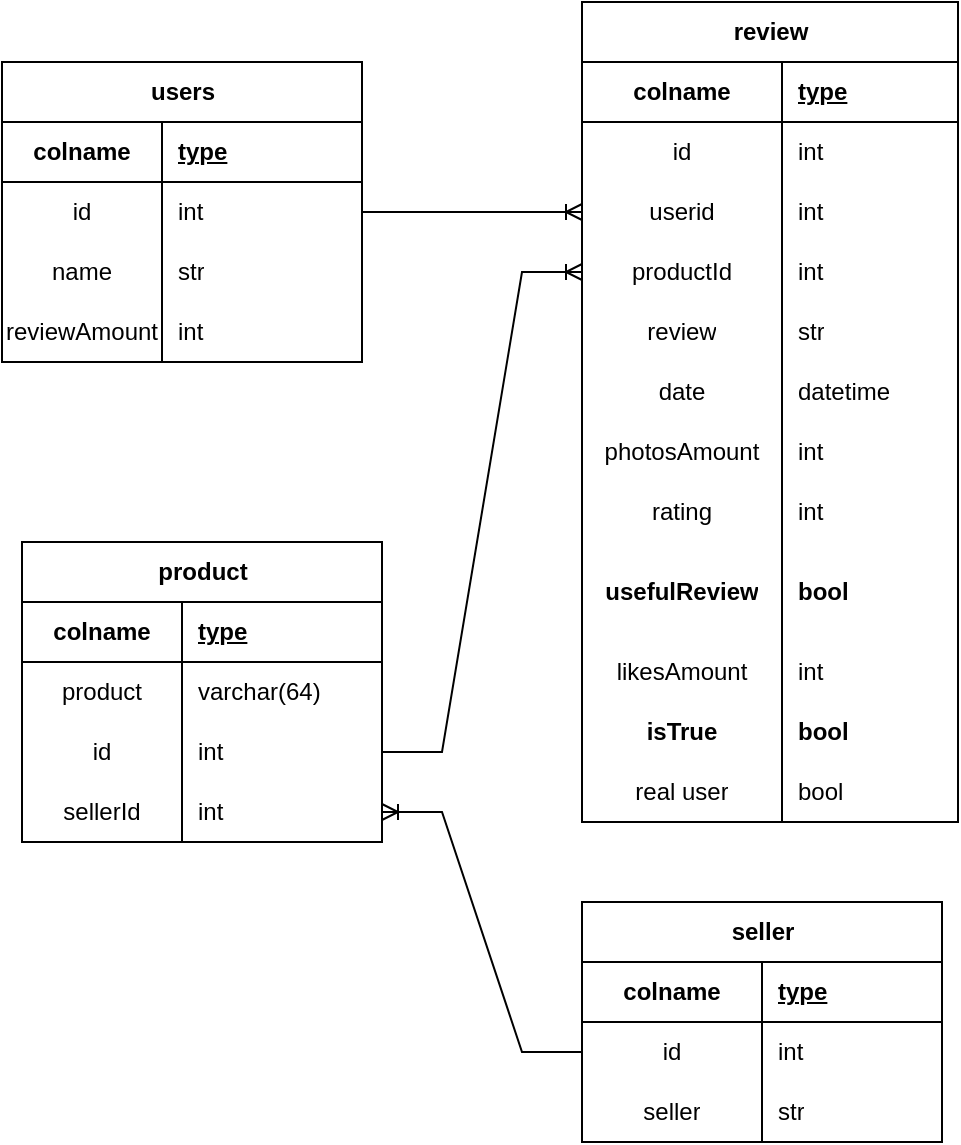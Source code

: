 <mxfile version="21.0.6" type="device"><diagram name="Страница 1" id="XPbaBhnAuVUrWKlX7VXu"><mxGraphModel dx="676" dy="987" grid="1" gridSize="10" guides="1" tooltips="1" connect="1" arrows="1" fold="1" page="1" pageScale="1" pageWidth="827" pageHeight="1169" math="0" shadow="0"><root><mxCell id="0"/><mxCell id="1" parent="0"/><mxCell id="xyvnJL3-D7Kw4C4_YVCi-1" value="review" style="shape=table;startSize=30;container=1;collapsible=1;childLayout=tableLayout;fixedRows=1;rowLines=0;fontStyle=1;align=center;resizeLast=1;html=1;" parent="1" vertex="1"><mxGeometry x="340" y="240" width="188" height="410" as="geometry"/></mxCell><mxCell id="xyvnJL3-D7Kw4C4_YVCi-2" value="" style="shape=tableRow;horizontal=0;startSize=0;swimlaneHead=0;swimlaneBody=0;fillColor=none;collapsible=0;dropTarget=0;points=[[0,0.5],[1,0.5]];portConstraint=eastwest;top=0;left=0;right=0;bottom=1;" parent="xyvnJL3-D7Kw4C4_YVCi-1" vertex="1"><mxGeometry y="30" width="188" height="30" as="geometry"/></mxCell><mxCell id="xyvnJL3-D7Kw4C4_YVCi-3" value="colname" style="shape=partialRectangle;connectable=0;fillColor=none;top=0;left=0;bottom=0;right=0;fontStyle=1;overflow=hidden;whiteSpace=wrap;html=1;" parent="xyvnJL3-D7Kw4C4_YVCi-2" vertex="1"><mxGeometry width="100" height="30" as="geometry"><mxRectangle width="100" height="30" as="alternateBounds"/></mxGeometry></mxCell><mxCell id="xyvnJL3-D7Kw4C4_YVCi-4" value="type" style="shape=partialRectangle;connectable=0;fillColor=none;top=0;left=0;bottom=0;right=0;align=left;spacingLeft=6;fontStyle=5;overflow=hidden;whiteSpace=wrap;html=1;" parent="xyvnJL3-D7Kw4C4_YVCi-2" vertex="1"><mxGeometry x="100" width="88" height="30" as="geometry"><mxRectangle width="88" height="30" as="alternateBounds"/></mxGeometry></mxCell><mxCell id="xyvnJL3-D7Kw4C4_YVCi-5" value="" style="shape=tableRow;horizontal=0;startSize=0;swimlaneHead=0;swimlaneBody=0;fillColor=none;collapsible=0;dropTarget=0;points=[[0,0.5],[1,0.5]];portConstraint=eastwest;top=0;left=0;right=0;bottom=0;" parent="xyvnJL3-D7Kw4C4_YVCi-1" vertex="1"><mxGeometry y="60" width="188" height="30" as="geometry"/></mxCell><mxCell id="xyvnJL3-D7Kw4C4_YVCi-6" value="id&lt;br&gt;" style="shape=partialRectangle;connectable=0;fillColor=none;top=0;left=0;bottom=0;right=0;editable=1;overflow=hidden;whiteSpace=wrap;html=1;" parent="xyvnJL3-D7Kw4C4_YVCi-5" vertex="1"><mxGeometry width="100" height="30" as="geometry"><mxRectangle width="100" height="30" as="alternateBounds"/></mxGeometry></mxCell><mxCell id="xyvnJL3-D7Kw4C4_YVCi-7" value="int" style="shape=partialRectangle;connectable=0;fillColor=none;top=0;left=0;bottom=0;right=0;align=left;spacingLeft=6;overflow=hidden;whiteSpace=wrap;html=1;" parent="xyvnJL3-D7Kw4C4_YVCi-5" vertex="1"><mxGeometry x="100" width="88" height="30" as="geometry"><mxRectangle width="88" height="30" as="alternateBounds"/></mxGeometry></mxCell><mxCell id="xyvnJL3-D7Kw4C4_YVCi-8" value="" style="shape=tableRow;horizontal=0;startSize=0;swimlaneHead=0;swimlaneBody=0;fillColor=none;collapsible=0;dropTarget=0;points=[[0,0.5],[1,0.5]];portConstraint=eastwest;top=0;left=0;right=0;bottom=0;" parent="xyvnJL3-D7Kw4C4_YVCi-1" vertex="1"><mxGeometry y="90" width="188" height="30" as="geometry"/></mxCell><mxCell id="xyvnJL3-D7Kw4C4_YVCi-9" value="userid" style="shape=partialRectangle;connectable=0;fillColor=none;top=0;left=0;bottom=0;right=0;editable=1;overflow=hidden;whiteSpace=wrap;html=1;" parent="xyvnJL3-D7Kw4C4_YVCi-8" vertex="1"><mxGeometry width="100" height="30" as="geometry"><mxRectangle width="100" height="30" as="alternateBounds"/></mxGeometry></mxCell><mxCell id="xyvnJL3-D7Kw4C4_YVCi-10" value="int" style="shape=partialRectangle;connectable=0;fillColor=none;top=0;left=0;bottom=0;right=0;align=left;spacingLeft=6;overflow=hidden;whiteSpace=wrap;html=1;" parent="xyvnJL3-D7Kw4C4_YVCi-8" vertex="1"><mxGeometry x="100" width="88" height="30" as="geometry"><mxRectangle width="88" height="30" as="alternateBounds"/></mxGeometry></mxCell><mxCell id="xyvnJL3-D7Kw4C4_YVCi-11" value="" style="shape=tableRow;horizontal=0;startSize=0;swimlaneHead=0;swimlaneBody=0;fillColor=none;collapsible=0;dropTarget=0;points=[[0,0.5],[1,0.5]];portConstraint=eastwest;top=0;left=0;right=0;bottom=0;" parent="xyvnJL3-D7Kw4C4_YVCi-1" vertex="1"><mxGeometry y="120" width="188" height="30" as="geometry"/></mxCell><mxCell id="xyvnJL3-D7Kw4C4_YVCi-12" value="productId" style="shape=partialRectangle;connectable=0;fillColor=none;top=0;left=0;bottom=0;right=0;editable=1;overflow=hidden;whiteSpace=wrap;html=1;" parent="xyvnJL3-D7Kw4C4_YVCi-11" vertex="1"><mxGeometry width="100" height="30" as="geometry"><mxRectangle width="100" height="30" as="alternateBounds"/></mxGeometry></mxCell><mxCell id="xyvnJL3-D7Kw4C4_YVCi-13" value="int" style="shape=partialRectangle;connectable=0;fillColor=none;top=0;left=0;bottom=0;right=0;align=left;spacingLeft=6;overflow=hidden;whiteSpace=wrap;html=1;" parent="xyvnJL3-D7Kw4C4_YVCi-11" vertex="1"><mxGeometry x="100" width="88" height="30" as="geometry"><mxRectangle width="88" height="30" as="alternateBounds"/></mxGeometry></mxCell><mxCell id="xyvnJL3-D7Kw4C4_YVCi-16" style="shape=tableRow;horizontal=0;startSize=0;swimlaneHead=0;swimlaneBody=0;fillColor=none;collapsible=0;dropTarget=0;points=[[0,0.5],[1,0.5]];portConstraint=eastwest;top=0;left=0;right=0;bottom=0;" parent="xyvnJL3-D7Kw4C4_YVCi-1" vertex="1"><mxGeometry y="150" width="188" height="30" as="geometry"/></mxCell><mxCell id="xyvnJL3-D7Kw4C4_YVCi-17" value="review" style="shape=partialRectangle;connectable=0;fillColor=none;top=0;left=0;bottom=0;right=0;editable=1;overflow=hidden;whiteSpace=wrap;html=1;" parent="xyvnJL3-D7Kw4C4_YVCi-16" vertex="1"><mxGeometry width="100" height="30" as="geometry"><mxRectangle width="100" height="30" as="alternateBounds"/></mxGeometry></mxCell><mxCell id="xyvnJL3-D7Kw4C4_YVCi-18" value="str" style="shape=partialRectangle;connectable=0;fillColor=none;top=0;left=0;bottom=0;right=0;align=left;spacingLeft=6;overflow=hidden;whiteSpace=wrap;html=1;" parent="xyvnJL3-D7Kw4C4_YVCi-16" vertex="1"><mxGeometry x="100" width="88" height="30" as="geometry"><mxRectangle width="88" height="30" as="alternateBounds"/></mxGeometry></mxCell><mxCell id="xyvnJL3-D7Kw4C4_YVCi-19" style="shape=tableRow;horizontal=0;startSize=0;swimlaneHead=0;swimlaneBody=0;fillColor=none;collapsible=0;dropTarget=0;points=[[0,0.5],[1,0.5]];portConstraint=eastwest;top=0;left=0;right=0;bottom=0;" parent="xyvnJL3-D7Kw4C4_YVCi-1" vertex="1"><mxGeometry y="180" width="188" height="30" as="geometry"/></mxCell><mxCell id="xyvnJL3-D7Kw4C4_YVCi-20" value="date" style="shape=partialRectangle;connectable=0;fillColor=none;top=0;left=0;bottom=0;right=0;editable=1;overflow=hidden;whiteSpace=wrap;html=1;" parent="xyvnJL3-D7Kw4C4_YVCi-19" vertex="1"><mxGeometry width="100" height="30" as="geometry"><mxRectangle width="100" height="30" as="alternateBounds"/></mxGeometry></mxCell><mxCell id="xyvnJL3-D7Kw4C4_YVCi-21" value="datetime" style="shape=partialRectangle;connectable=0;fillColor=none;top=0;left=0;bottom=0;right=0;align=left;spacingLeft=6;overflow=hidden;whiteSpace=wrap;html=1;" parent="xyvnJL3-D7Kw4C4_YVCi-19" vertex="1"><mxGeometry x="100" width="88" height="30" as="geometry"><mxRectangle width="88" height="30" as="alternateBounds"/></mxGeometry></mxCell><mxCell id="xyvnJL3-D7Kw4C4_YVCi-22" style="shape=tableRow;horizontal=0;startSize=0;swimlaneHead=0;swimlaneBody=0;fillColor=none;collapsible=0;dropTarget=0;points=[[0,0.5],[1,0.5]];portConstraint=eastwest;top=0;left=0;right=0;bottom=0;" parent="xyvnJL3-D7Kw4C4_YVCi-1" vertex="1"><mxGeometry y="210" width="188" height="30" as="geometry"/></mxCell><mxCell id="xyvnJL3-D7Kw4C4_YVCi-23" value="photosAmount" style="shape=partialRectangle;connectable=0;fillColor=none;top=0;left=0;bottom=0;right=0;editable=1;overflow=hidden;whiteSpace=wrap;html=1;" parent="xyvnJL3-D7Kw4C4_YVCi-22" vertex="1"><mxGeometry width="100" height="30" as="geometry"><mxRectangle width="100" height="30" as="alternateBounds"/></mxGeometry></mxCell><mxCell id="xyvnJL3-D7Kw4C4_YVCi-24" value="int" style="shape=partialRectangle;connectable=0;fillColor=none;top=0;left=0;bottom=0;right=0;align=left;spacingLeft=6;overflow=hidden;whiteSpace=wrap;html=1;" parent="xyvnJL3-D7Kw4C4_YVCi-22" vertex="1"><mxGeometry x="100" width="88" height="30" as="geometry"><mxRectangle width="88" height="30" as="alternateBounds"/></mxGeometry></mxCell><mxCell id="xyvnJL3-D7Kw4C4_YVCi-25" style="shape=tableRow;horizontal=0;startSize=0;swimlaneHead=0;swimlaneBody=0;fillColor=none;collapsible=0;dropTarget=0;points=[[0,0.5],[1,0.5]];portConstraint=eastwest;top=0;left=0;right=0;bottom=0;" parent="xyvnJL3-D7Kw4C4_YVCi-1" vertex="1"><mxGeometry y="240" width="188" height="30" as="geometry"/></mxCell><mxCell id="xyvnJL3-D7Kw4C4_YVCi-26" value="rating" style="shape=partialRectangle;connectable=0;fillColor=none;top=0;left=0;bottom=0;right=0;editable=1;overflow=hidden;whiteSpace=wrap;html=1;" parent="xyvnJL3-D7Kw4C4_YVCi-25" vertex="1"><mxGeometry width="100" height="30" as="geometry"><mxRectangle width="100" height="30" as="alternateBounds"/></mxGeometry></mxCell><mxCell id="xyvnJL3-D7Kw4C4_YVCi-27" value="int" style="shape=partialRectangle;connectable=0;fillColor=none;top=0;left=0;bottom=0;right=0;align=left;spacingLeft=6;overflow=hidden;whiteSpace=wrap;html=1;" parent="xyvnJL3-D7Kw4C4_YVCi-25" vertex="1"><mxGeometry x="100" width="88" height="30" as="geometry"><mxRectangle width="88" height="30" as="alternateBounds"/></mxGeometry></mxCell><mxCell id="xyvnJL3-D7Kw4C4_YVCi-28" style="shape=tableRow;horizontal=0;startSize=0;swimlaneHead=0;swimlaneBody=0;fillColor=none;collapsible=0;dropTarget=0;points=[[0,0.5],[1,0.5]];portConstraint=eastwest;top=0;left=0;right=0;bottom=0;" parent="xyvnJL3-D7Kw4C4_YVCi-1" vertex="1"><mxGeometry y="270" width="188" height="50" as="geometry"/></mxCell><mxCell id="xyvnJL3-D7Kw4C4_YVCi-29" value="usefulReview" style="shape=partialRectangle;connectable=0;fillColor=none;top=0;left=0;bottom=0;right=0;editable=1;overflow=hidden;whiteSpace=wrap;html=1;fontStyle=1" parent="xyvnJL3-D7Kw4C4_YVCi-28" vertex="1"><mxGeometry width="100" height="50" as="geometry"><mxRectangle width="100" height="50" as="alternateBounds"/></mxGeometry></mxCell><mxCell id="xyvnJL3-D7Kw4C4_YVCi-30" value="bool" style="shape=partialRectangle;connectable=0;fillColor=none;top=0;left=0;bottom=0;right=0;align=left;spacingLeft=6;overflow=hidden;whiteSpace=wrap;html=1;fontStyle=1" parent="xyvnJL3-D7Kw4C4_YVCi-28" vertex="1"><mxGeometry x="100" width="88" height="50" as="geometry"><mxRectangle width="88" height="50" as="alternateBounds"/></mxGeometry></mxCell><mxCell id="UaXsY8zWsmMnZ6u7pwls-1" style="shape=tableRow;horizontal=0;startSize=0;swimlaneHead=0;swimlaneBody=0;fillColor=none;collapsible=0;dropTarget=0;points=[[0,0.5],[1,0.5]];portConstraint=eastwest;top=0;left=0;right=0;bottom=0;" parent="xyvnJL3-D7Kw4C4_YVCi-1" vertex="1"><mxGeometry y="320" width="188" height="30" as="geometry"/></mxCell><mxCell id="UaXsY8zWsmMnZ6u7pwls-2" value="likesAmount&#9;" style="shape=partialRectangle;connectable=0;fillColor=none;top=0;left=0;bottom=0;right=0;editable=1;overflow=hidden;whiteSpace=wrap;html=1;" parent="UaXsY8zWsmMnZ6u7pwls-1" vertex="1"><mxGeometry width="100" height="30" as="geometry"><mxRectangle width="100" height="30" as="alternateBounds"/></mxGeometry></mxCell><mxCell id="UaXsY8zWsmMnZ6u7pwls-3" value="int" style="shape=partialRectangle;connectable=0;fillColor=none;top=0;left=0;bottom=0;right=0;align=left;spacingLeft=6;overflow=hidden;whiteSpace=wrap;html=1;" parent="UaXsY8zWsmMnZ6u7pwls-1" vertex="1"><mxGeometry x="100" width="88" height="30" as="geometry"><mxRectangle width="88" height="30" as="alternateBounds"/></mxGeometry></mxCell><mxCell id="UaXsY8zWsmMnZ6u7pwls-4" style="shape=tableRow;horizontal=0;startSize=0;swimlaneHead=0;swimlaneBody=0;fillColor=none;collapsible=0;dropTarget=0;points=[[0,0.5],[1,0.5]];portConstraint=eastwest;top=0;left=0;right=0;bottom=0;" parent="xyvnJL3-D7Kw4C4_YVCi-1" vertex="1"><mxGeometry y="350" width="188" height="30" as="geometry"/></mxCell><mxCell id="UaXsY8zWsmMnZ6u7pwls-5" value="isTrue" style="shape=partialRectangle;connectable=0;fillColor=none;top=0;left=0;bottom=0;right=0;editable=1;overflow=hidden;whiteSpace=wrap;html=1;fontStyle=1" parent="UaXsY8zWsmMnZ6u7pwls-4" vertex="1"><mxGeometry width="100" height="30" as="geometry"><mxRectangle width="100" height="30" as="alternateBounds"/></mxGeometry></mxCell><mxCell id="UaXsY8zWsmMnZ6u7pwls-6" value="bool" style="shape=partialRectangle;connectable=0;fillColor=none;top=0;left=0;bottom=0;right=0;align=left;spacingLeft=6;overflow=hidden;whiteSpace=wrap;html=1;fontStyle=1" parent="UaXsY8zWsmMnZ6u7pwls-4" vertex="1"><mxGeometry x="100" width="88" height="30" as="geometry"><mxRectangle width="88" height="30" as="alternateBounds"/></mxGeometry></mxCell><mxCell id="UaXsY8zWsmMnZ6u7pwls-43" style="shape=tableRow;horizontal=0;startSize=0;swimlaneHead=0;swimlaneBody=0;fillColor=none;collapsible=0;dropTarget=0;points=[[0,0.5],[1,0.5]];portConstraint=eastwest;top=0;left=0;right=0;bottom=0;" parent="xyvnJL3-D7Kw4C4_YVCi-1" vertex="1"><mxGeometry y="380" width="188" height="30" as="geometry"/></mxCell><mxCell id="UaXsY8zWsmMnZ6u7pwls-44" value="&lt;span style=&quot;font-weight: 400;&quot;&gt;real user&lt;/span&gt;" style="shape=partialRectangle;connectable=0;fillColor=none;top=0;left=0;bottom=0;right=0;editable=1;overflow=hidden;whiteSpace=wrap;html=1;fontStyle=1" parent="UaXsY8zWsmMnZ6u7pwls-43" vertex="1"><mxGeometry width="100" height="30" as="geometry"><mxRectangle width="100" height="30" as="alternateBounds"/></mxGeometry></mxCell><mxCell id="UaXsY8zWsmMnZ6u7pwls-45" value="&lt;span style=&quot;font-weight: normal;&quot;&gt;bool&lt;/span&gt;" style="shape=partialRectangle;connectable=0;fillColor=none;top=0;left=0;bottom=0;right=0;align=left;spacingLeft=6;overflow=hidden;whiteSpace=wrap;html=1;fontStyle=1" parent="UaXsY8zWsmMnZ6u7pwls-43" vertex="1"><mxGeometry x="100" width="88" height="30" as="geometry"><mxRectangle width="88" height="30" as="alternateBounds"/></mxGeometry></mxCell><mxCell id="xyvnJL3-D7Kw4C4_YVCi-31" value="users" style="shape=table;startSize=30;container=1;collapsible=1;childLayout=tableLayout;fixedRows=1;rowLines=0;fontStyle=1;align=center;resizeLast=1;html=1;" parent="1" vertex="1"><mxGeometry x="50" y="270" width="180" height="150" as="geometry"/></mxCell><mxCell id="xyvnJL3-D7Kw4C4_YVCi-32" value="" style="shape=tableRow;horizontal=0;startSize=0;swimlaneHead=0;swimlaneBody=0;fillColor=none;collapsible=0;dropTarget=0;points=[[0,0.5],[1,0.5]];portConstraint=eastwest;top=0;left=0;right=0;bottom=1;" parent="xyvnJL3-D7Kw4C4_YVCi-31" vertex="1"><mxGeometry y="30" width="180" height="30" as="geometry"/></mxCell><mxCell id="xyvnJL3-D7Kw4C4_YVCi-33" value="colname" style="shape=partialRectangle;connectable=0;fillColor=none;top=0;left=0;bottom=0;right=0;fontStyle=1;overflow=hidden;whiteSpace=wrap;html=1;" parent="xyvnJL3-D7Kw4C4_YVCi-32" vertex="1"><mxGeometry width="80" height="30" as="geometry"><mxRectangle width="80" height="30" as="alternateBounds"/></mxGeometry></mxCell><mxCell id="xyvnJL3-D7Kw4C4_YVCi-34" value="type" style="shape=partialRectangle;connectable=0;fillColor=none;top=0;left=0;bottom=0;right=0;align=left;spacingLeft=6;fontStyle=5;overflow=hidden;whiteSpace=wrap;html=1;" parent="xyvnJL3-D7Kw4C4_YVCi-32" vertex="1"><mxGeometry x="80" width="100" height="30" as="geometry"><mxRectangle width="100" height="30" as="alternateBounds"/></mxGeometry></mxCell><mxCell id="xyvnJL3-D7Kw4C4_YVCi-35" value="" style="shape=tableRow;horizontal=0;startSize=0;swimlaneHead=0;swimlaneBody=0;fillColor=none;collapsible=0;dropTarget=0;points=[[0,0.5],[1,0.5]];portConstraint=eastwest;top=0;left=0;right=0;bottom=0;" parent="xyvnJL3-D7Kw4C4_YVCi-31" vertex="1"><mxGeometry y="60" width="180" height="30" as="geometry"/></mxCell><mxCell id="xyvnJL3-D7Kw4C4_YVCi-36" value="id&lt;br&gt;" style="shape=partialRectangle;connectable=0;fillColor=none;top=0;left=0;bottom=0;right=0;editable=1;overflow=hidden;whiteSpace=wrap;html=1;" parent="xyvnJL3-D7Kw4C4_YVCi-35" vertex="1"><mxGeometry width="80" height="30" as="geometry"><mxRectangle width="80" height="30" as="alternateBounds"/></mxGeometry></mxCell><mxCell id="xyvnJL3-D7Kw4C4_YVCi-37" value="int" style="shape=partialRectangle;connectable=0;fillColor=none;top=0;left=0;bottom=0;right=0;align=left;spacingLeft=6;overflow=hidden;whiteSpace=wrap;html=1;" parent="xyvnJL3-D7Kw4C4_YVCi-35" vertex="1"><mxGeometry x="80" width="100" height="30" as="geometry"><mxRectangle width="100" height="30" as="alternateBounds"/></mxGeometry></mxCell><mxCell id="xyvnJL3-D7Kw4C4_YVCi-41" value="" style="shape=tableRow;horizontal=0;startSize=0;swimlaneHead=0;swimlaneBody=0;fillColor=none;collapsible=0;dropTarget=0;points=[[0,0.5],[1,0.5]];portConstraint=eastwest;top=0;left=0;right=0;bottom=0;" parent="xyvnJL3-D7Kw4C4_YVCi-31" vertex="1"><mxGeometry y="90" width="180" height="30" as="geometry"/></mxCell><mxCell id="xyvnJL3-D7Kw4C4_YVCi-42" value="name" style="shape=partialRectangle;connectable=0;fillColor=none;top=0;left=0;bottom=0;right=0;editable=1;overflow=hidden;whiteSpace=wrap;html=1;" parent="xyvnJL3-D7Kw4C4_YVCi-41" vertex="1"><mxGeometry width="80" height="30" as="geometry"><mxRectangle width="80" height="30" as="alternateBounds"/></mxGeometry></mxCell><mxCell id="xyvnJL3-D7Kw4C4_YVCi-43" value="str" style="shape=partialRectangle;connectable=0;fillColor=none;top=0;left=0;bottom=0;right=0;align=left;spacingLeft=6;overflow=hidden;whiteSpace=wrap;html=1;" parent="xyvnJL3-D7Kw4C4_YVCi-41" vertex="1"><mxGeometry x="80" width="100" height="30" as="geometry"><mxRectangle width="100" height="30" as="alternateBounds"/></mxGeometry></mxCell><mxCell id="xyvnJL3-D7Kw4C4_YVCi-44" style="shape=tableRow;horizontal=0;startSize=0;swimlaneHead=0;swimlaneBody=0;fillColor=none;collapsible=0;dropTarget=0;points=[[0,0.5],[1,0.5]];portConstraint=eastwest;top=0;left=0;right=0;bottom=0;" parent="xyvnJL3-D7Kw4C4_YVCi-31" vertex="1"><mxGeometry y="120" width="180" height="30" as="geometry"/></mxCell><mxCell id="xyvnJL3-D7Kw4C4_YVCi-45" value="reviewAmount" style="shape=partialRectangle;connectable=0;fillColor=none;top=0;left=0;bottom=0;right=0;editable=1;overflow=hidden;whiteSpace=wrap;html=1;" parent="xyvnJL3-D7Kw4C4_YVCi-44" vertex="1"><mxGeometry width="80" height="30" as="geometry"><mxRectangle width="80" height="30" as="alternateBounds"/></mxGeometry></mxCell><mxCell id="xyvnJL3-D7Kw4C4_YVCi-46" value="int" style="shape=partialRectangle;connectable=0;fillColor=none;top=0;left=0;bottom=0;right=0;align=left;spacingLeft=6;overflow=hidden;whiteSpace=wrap;html=1;" parent="xyvnJL3-D7Kw4C4_YVCi-44" vertex="1"><mxGeometry x="80" width="100" height="30" as="geometry"><mxRectangle width="100" height="30" as="alternateBounds"/></mxGeometry></mxCell><mxCell id="xyvnJL3-D7Kw4C4_YVCi-59" value="" style="edgeStyle=entityRelationEdgeStyle;fontSize=12;html=1;endArrow=ERoneToMany;rounded=0;entryX=0;entryY=0.5;entryDx=0;entryDy=0;" parent="1" source="xyvnJL3-D7Kw4C4_YVCi-35" target="xyvnJL3-D7Kw4C4_YVCi-8" edge="1"><mxGeometry width="100" height="100" relative="1" as="geometry"><mxPoint x="520" y="580" as="sourcePoint"/><mxPoint x="640" y="620" as="targetPoint"/></mxGeometry></mxCell><mxCell id="UaXsY8zWsmMnZ6u7pwls-7" value="seller" style="shape=table;startSize=30;container=1;collapsible=1;childLayout=tableLayout;fixedRows=1;rowLines=0;fontStyle=1;align=center;resizeLast=1;html=1;" parent="1" vertex="1"><mxGeometry x="340" y="690" width="180" height="120" as="geometry"/></mxCell><mxCell id="UaXsY8zWsmMnZ6u7pwls-8" value="" style="shape=tableRow;horizontal=0;startSize=0;swimlaneHead=0;swimlaneBody=0;fillColor=none;collapsible=0;dropTarget=0;points=[[0,0.5],[1,0.5]];portConstraint=eastwest;top=0;left=0;right=0;bottom=1;" parent="UaXsY8zWsmMnZ6u7pwls-7" vertex="1"><mxGeometry y="30" width="180" height="30" as="geometry"/></mxCell><mxCell id="UaXsY8zWsmMnZ6u7pwls-9" value="colname" style="shape=partialRectangle;connectable=0;fillColor=none;top=0;left=0;bottom=0;right=0;fontStyle=1;overflow=hidden;whiteSpace=wrap;html=1;" parent="UaXsY8zWsmMnZ6u7pwls-8" vertex="1"><mxGeometry width="90" height="30" as="geometry"><mxRectangle width="90" height="30" as="alternateBounds"/></mxGeometry></mxCell><mxCell id="UaXsY8zWsmMnZ6u7pwls-10" value="type" style="shape=partialRectangle;connectable=0;fillColor=none;top=0;left=0;bottom=0;right=0;align=left;spacingLeft=6;fontStyle=5;overflow=hidden;whiteSpace=wrap;html=1;" parent="UaXsY8zWsmMnZ6u7pwls-8" vertex="1"><mxGeometry x="90" width="90" height="30" as="geometry"><mxRectangle width="90" height="30" as="alternateBounds"/></mxGeometry></mxCell><mxCell id="UaXsY8zWsmMnZ6u7pwls-11" value="" style="shape=tableRow;horizontal=0;startSize=0;swimlaneHead=0;swimlaneBody=0;fillColor=none;collapsible=0;dropTarget=0;points=[[0,0.5],[1,0.5]];portConstraint=eastwest;top=0;left=0;right=0;bottom=0;" parent="UaXsY8zWsmMnZ6u7pwls-7" vertex="1"><mxGeometry y="60" width="180" height="30" as="geometry"/></mxCell><mxCell id="UaXsY8zWsmMnZ6u7pwls-12" value="id" style="shape=partialRectangle;connectable=0;fillColor=none;top=0;left=0;bottom=0;right=0;editable=1;overflow=hidden;whiteSpace=wrap;html=1;" parent="UaXsY8zWsmMnZ6u7pwls-11" vertex="1"><mxGeometry width="90" height="30" as="geometry"><mxRectangle width="90" height="30" as="alternateBounds"/></mxGeometry></mxCell><mxCell id="UaXsY8zWsmMnZ6u7pwls-13" value="int" style="shape=partialRectangle;connectable=0;fillColor=none;top=0;left=0;bottom=0;right=0;align=left;spacingLeft=6;overflow=hidden;whiteSpace=wrap;html=1;" parent="UaXsY8zWsmMnZ6u7pwls-11" vertex="1"><mxGeometry x="90" width="90" height="30" as="geometry"><mxRectangle width="90" height="30" as="alternateBounds"/></mxGeometry></mxCell><mxCell id="UaXsY8zWsmMnZ6u7pwls-14" value="" style="shape=tableRow;horizontal=0;startSize=0;swimlaneHead=0;swimlaneBody=0;fillColor=none;collapsible=0;dropTarget=0;points=[[0,0.5],[1,0.5]];portConstraint=eastwest;top=0;left=0;right=0;bottom=0;" parent="UaXsY8zWsmMnZ6u7pwls-7" vertex="1"><mxGeometry y="90" width="180" height="30" as="geometry"/></mxCell><mxCell id="UaXsY8zWsmMnZ6u7pwls-15" value="seller" style="shape=partialRectangle;connectable=0;fillColor=none;top=0;left=0;bottom=0;right=0;editable=1;overflow=hidden;whiteSpace=wrap;html=1;" parent="UaXsY8zWsmMnZ6u7pwls-14" vertex="1"><mxGeometry width="90" height="30" as="geometry"><mxRectangle width="90" height="30" as="alternateBounds"/></mxGeometry></mxCell><mxCell id="UaXsY8zWsmMnZ6u7pwls-16" value="str" style="shape=partialRectangle;connectable=0;fillColor=none;top=0;left=0;bottom=0;right=0;align=left;spacingLeft=6;overflow=hidden;whiteSpace=wrap;html=1;" parent="UaXsY8zWsmMnZ6u7pwls-14" vertex="1"><mxGeometry x="90" width="90" height="30" as="geometry"><mxRectangle width="90" height="30" as="alternateBounds"/></mxGeometry></mxCell><mxCell id="UaXsY8zWsmMnZ6u7pwls-20" value="" style="edgeStyle=entityRelationEdgeStyle;fontSize=12;html=1;endArrow=ERoneToMany;rounded=0;exitX=0;exitY=0.5;exitDx=0;exitDy=0;entryX=1;entryY=0.5;entryDx=0;entryDy=0;" parent="1" source="UaXsY8zWsmMnZ6u7pwls-11" target="UaXsY8zWsmMnZ6u7pwls-37" edge="1"><mxGeometry width="100" height="100" relative="1" as="geometry"><mxPoint x="360" y="530" as="sourcePoint"/><mxPoint x="460" y="430" as="targetPoint"/></mxGeometry></mxCell><mxCell id="UaXsY8zWsmMnZ6u7pwls-27" value="product" style="shape=table;startSize=30;container=1;collapsible=1;childLayout=tableLayout;fixedRows=1;rowLines=0;fontStyle=1;align=center;resizeLast=1;html=1;" parent="1" vertex="1"><mxGeometry x="60" y="510" width="180" height="150" as="geometry"/></mxCell><mxCell id="UaXsY8zWsmMnZ6u7pwls-28" value="" style="shape=tableRow;horizontal=0;startSize=0;swimlaneHead=0;swimlaneBody=0;fillColor=none;collapsible=0;dropTarget=0;points=[[0,0.5],[1,0.5]];portConstraint=eastwest;top=0;left=0;right=0;bottom=1;" parent="UaXsY8zWsmMnZ6u7pwls-27" vertex="1"><mxGeometry y="30" width="180" height="30" as="geometry"/></mxCell><mxCell id="UaXsY8zWsmMnZ6u7pwls-29" value="colname" style="shape=partialRectangle;connectable=0;fillColor=none;top=0;left=0;bottom=0;right=0;fontStyle=1;overflow=hidden;whiteSpace=wrap;html=1;" parent="UaXsY8zWsmMnZ6u7pwls-28" vertex="1"><mxGeometry width="80" height="30" as="geometry"><mxRectangle width="80" height="30" as="alternateBounds"/></mxGeometry></mxCell><mxCell id="UaXsY8zWsmMnZ6u7pwls-30" value="type" style="shape=partialRectangle;connectable=0;fillColor=none;top=0;left=0;bottom=0;right=0;align=left;spacingLeft=6;fontStyle=5;overflow=hidden;whiteSpace=wrap;html=1;" parent="UaXsY8zWsmMnZ6u7pwls-28" vertex="1"><mxGeometry x="80" width="100" height="30" as="geometry"><mxRectangle width="100" height="30" as="alternateBounds"/></mxGeometry></mxCell><mxCell id="UaXsY8zWsmMnZ6u7pwls-31" value="" style="shape=tableRow;horizontal=0;startSize=0;swimlaneHead=0;swimlaneBody=0;fillColor=none;collapsible=0;dropTarget=0;points=[[0,0.5],[1,0.5]];portConstraint=eastwest;top=0;left=0;right=0;bottom=0;" parent="UaXsY8zWsmMnZ6u7pwls-27" vertex="1"><mxGeometry y="60" width="180" height="30" as="geometry"/></mxCell><mxCell id="UaXsY8zWsmMnZ6u7pwls-32" value="product" style="shape=partialRectangle;connectable=0;fillColor=none;top=0;left=0;bottom=0;right=0;editable=1;overflow=hidden;whiteSpace=wrap;html=1;" parent="UaXsY8zWsmMnZ6u7pwls-31" vertex="1"><mxGeometry width="80" height="30" as="geometry"><mxRectangle width="80" height="30" as="alternateBounds"/></mxGeometry></mxCell><mxCell id="UaXsY8zWsmMnZ6u7pwls-33" value="varchar(64)" style="shape=partialRectangle;connectable=0;fillColor=none;top=0;left=0;bottom=0;right=0;align=left;spacingLeft=6;overflow=hidden;whiteSpace=wrap;html=1;" parent="UaXsY8zWsmMnZ6u7pwls-31" vertex="1"><mxGeometry x="80" width="100" height="30" as="geometry"><mxRectangle width="100" height="30" as="alternateBounds"/></mxGeometry></mxCell><mxCell id="UaXsY8zWsmMnZ6u7pwls-34" value="" style="shape=tableRow;horizontal=0;startSize=0;swimlaneHead=0;swimlaneBody=0;fillColor=none;collapsible=0;dropTarget=0;points=[[0,0.5],[1,0.5]];portConstraint=eastwest;top=0;left=0;right=0;bottom=0;" parent="UaXsY8zWsmMnZ6u7pwls-27" vertex="1"><mxGeometry y="90" width="180" height="30" as="geometry"/></mxCell><mxCell id="UaXsY8zWsmMnZ6u7pwls-35" value="id" style="shape=partialRectangle;connectable=0;fillColor=none;top=0;left=0;bottom=0;right=0;editable=1;overflow=hidden;whiteSpace=wrap;html=1;" parent="UaXsY8zWsmMnZ6u7pwls-34" vertex="1"><mxGeometry width="80" height="30" as="geometry"><mxRectangle width="80" height="30" as="alternateBounds"/></mxGeometry></mxCell><mxCell id="UaXsY8zWsmMnZ6u7pwls-36" value="int" style="shape=partialRectangle;connectable=0;fillColor=none;top=0;left=0;bottom=0;right=0;align=left;spacingLeft=6;overflow=hidden;whiteSpace=wrap;html=1;" parent="UaXsY8zWsmMnZ6u7pwls-34" vertex="1"><mxGeometry x="80" width="100" height="30" as="geometry"><mxRectangle width="100" height="30" as="alternateBounds"/></mxGeometry></mxCell><mxCell id="UaXsY8zWsmMnZ6u7pwls-37" value="" style="shape=tableRow;horizontal=0;startSize=0;swimlaneHead=0;swimlaneBody=0;fillColor=none;collapsible=0;dropTarget=0;points=[[0,0.5],[1,0.5]];portConstraint=eastwest;top=0;left=0;right=0;bottom=0;" parent="UaXsY8zWsmMnZ6u7pwls-27" vertex="1"><mxGeometry y="120" width="180" height="30" as="geometry"/></mxCell><mxCell id="UaXsY8zWsmMnZ6u7pwls-38" value="sellerId" style="shape=partialRectangle;connectable=0;fillColor=none;top=0;left=0;bottom=0;right=0;editable=1;overflow=hidden;whiteSpace=wrap;html=1;" parent="UaXsY8zWsmMnZ6u7pwls-37" vertex="1"><mxGeometry width="80" height="30" as="geometry"><mxRectangle width="80" height="30" as="alternateBounds"/></mxGeometry></mxCell><mxCell id="UaXsY8zWsmMnZ6u7pwls-39" value="int" style="shape=partialRectangle;connectable=0;fillColor=none;top=0;left=0;bottom=0;right=0;align=left;spacingLeft=6;overflow=hidden;whiteSpace=wrap;html=1;" parent="UaXsY8zWsmMnZ6u7pwls-37" vertex="1"><mxGeometry x="80" width="100" height="30" as="geometry"><mxRectangle width="100" height="30" as="alternateBounds"/></mxGeometry></mxCell><mxCell id="UaXsY8zWsmMnZ6u7pwls-40" value="" style="edgeStyle=entityRelationEdgeStyle;fontSize=12;html=1;endArrow=ERoneToMany;rounded=0;exitX=1;exitY=0.5;exitDx=0;exitDy=0;entryX=0;entryY=0.5;entryDx=0;entryDy=0;" parent="1" source="UaXsY8zWsmMnZ6u7pwls-34" target="xyvnJL3-D7Kw4C4_YVCi-11" edge="1"><mxGeometry width="100" height="100" relative="1" as="geometry"><mxPoint x="210" y="650" as="sourcePoint"/><mxPoint x="310" y="550" as="targetPoint"/></mxGeometry></mxCell></root></mxGraphModel></diagram></mxfile>